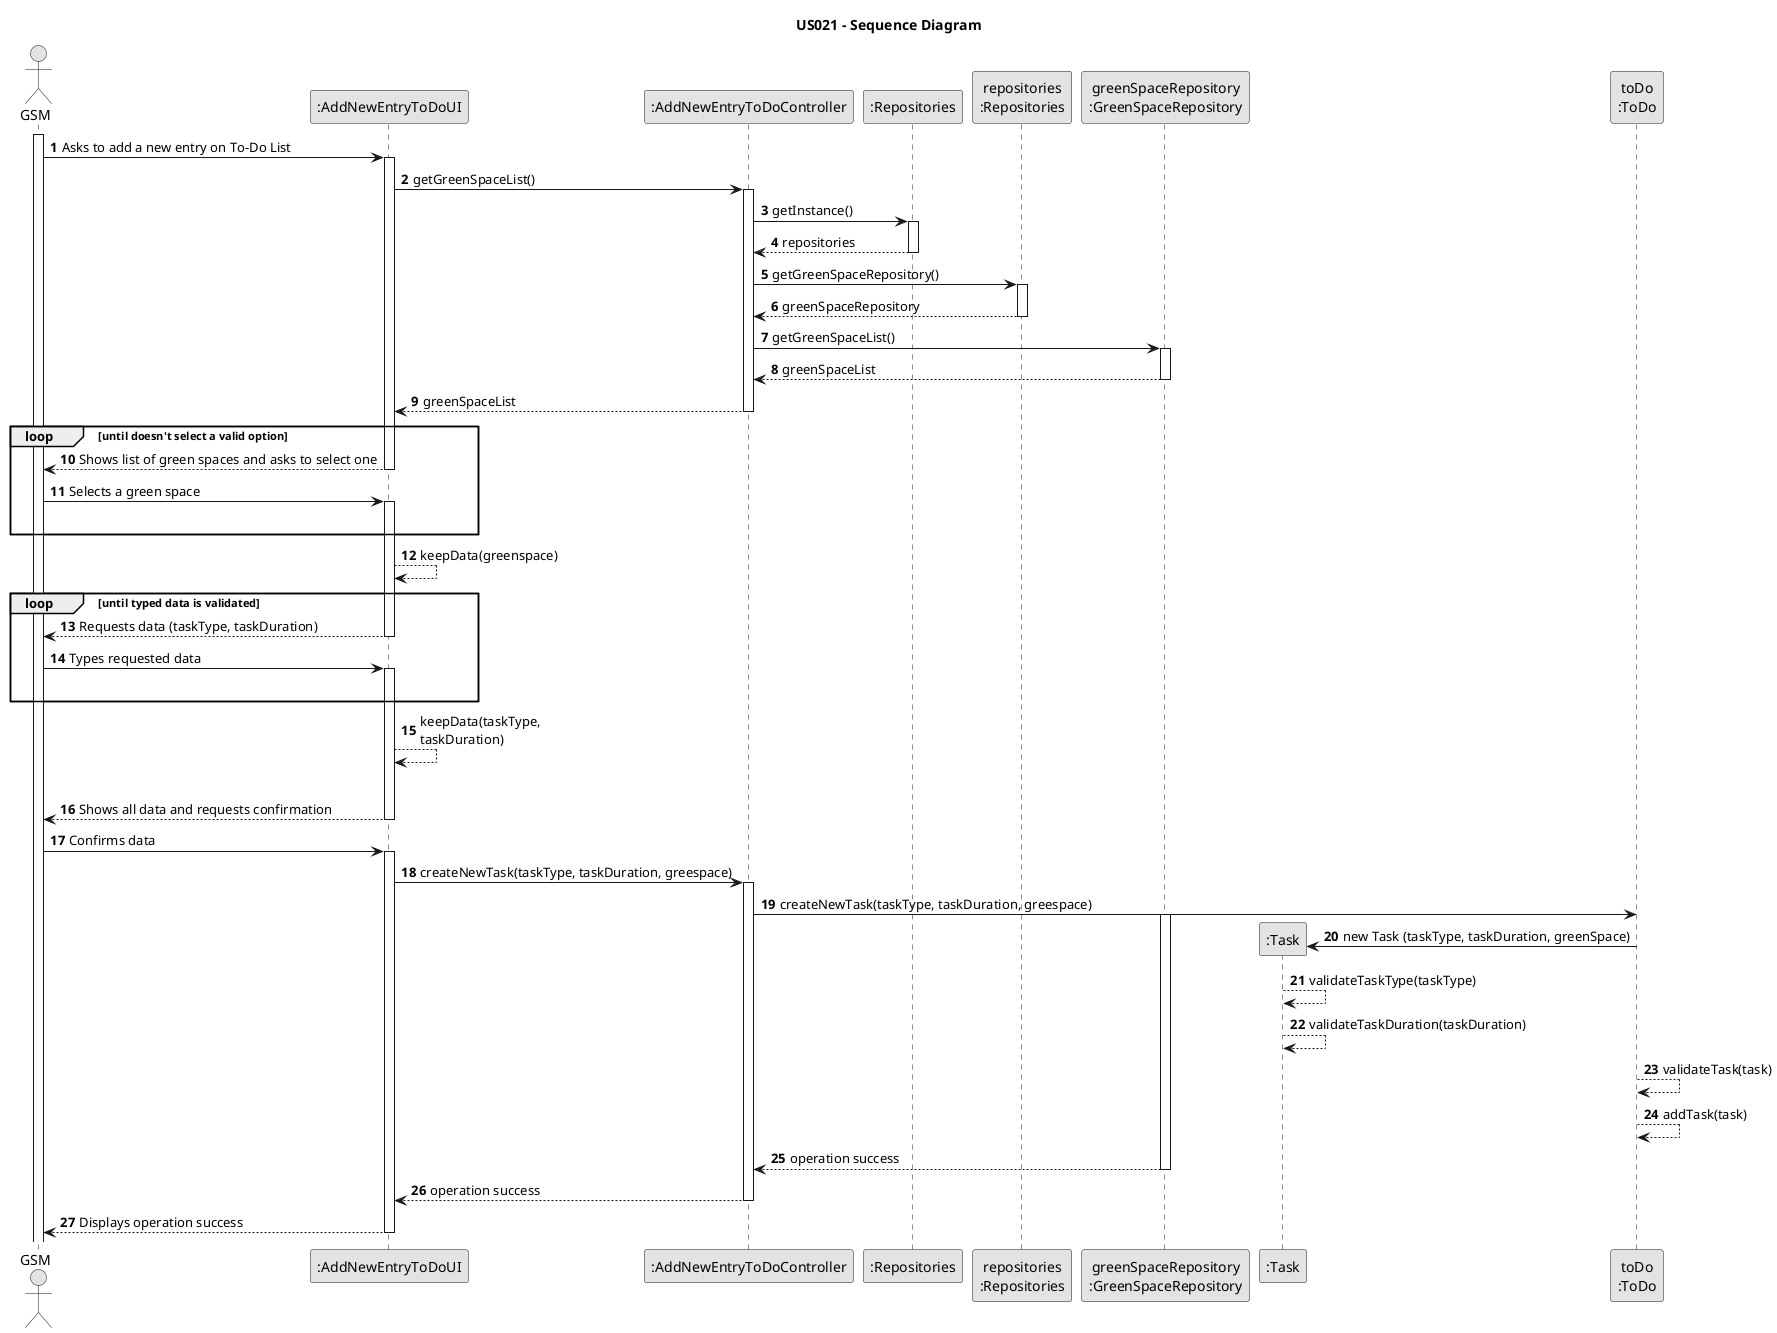 @startuml
skinparam monochrome true
skinparam packageStyle rectangle
skinparam shadowing false

title US021 - Sequence Diagram

autonumber

actor "GSM" as GSM
participant ":AddNewEntryToDoUI" as UI
participant ":AddNewEntryToDoController" as CTRL
participant ":Repositories" as REPO
participant "repositories\n:Repositories" as REPOInstance
participant "greenSpaceRepository\n:GreenSpaceRepository" as GreenSpaceREPO
participant ":Task" as Task
participant "toDo\n:ToDo" as Todo

activate GSM

    GSM -> UI : Asks to add a new entry on To-Do List
    activate UI

    UI -> CTRL : getGreenSpaceList()
    activate CTRL

        CTRL -> REPO : getInstance()
        activate REPO

            REPO --> CTRL : repositories
        deactivate REPO
        CTRL -> REPOInstance: getGreenSpaceRepository()

        activate REPOInstance

            REPOInstance --> CTRL : greenSpaceRepository
        deactivate REPOInstance

        CTRL -> GreenSpaceREPO : getGreenSpaceList()
        activate GreenSpaceREPO
        GreenSpaceREPO --> CTRL : greenSpaceList
        deactivate GreenSpaceREPO








CTRL --> UI : greenSpaceList
    deactivate CTRL


    loop until doesn't select a valid option
                    UI --> GSM : Shows list of green spaces and asks to select one
                deactivate UI

                GSM -> UI : Selects a green space

                activate UI
                |||
                end

            UI --> UI : keepData(greenspace)


    loop until typed data is validated

        UI --> GSM : Requests data (taskType, taskDuration)
    deactivate UI

    GSM -> UI : Types requested data

    activate UI
    |||

    end

        UI --> UI : keepData(taskType,\ntaskDuration)
        |||


                UI --> GSM : Shows all data and requests confirmation
deactivate UI
    GSM -> UI : Confirms data

    activate UI

    UI -> CTRL : createNewTask(taskType, taskDuration, greespace)
    activate CTRL

        CTRL -> Todo : createNewTask(taskType, taskDuration, greespace)

        activate GreenSpaceREPO

            Todo -> Task** : new Task (taskType, taskDuration, greenSpace)

            Task --> Task : validateTaskType(taskType)

            Task --> Task : validateTaskDuration(taskDuration)

            Todo --> Todo : validateTask(task)

            Todo --> Todo : addTask(task)

            GreenSpaceREPO --> CTRL : operation success
            deactivate GreenSpaceREPO
            CTRL --> UI : operation success
            deactivate CTRL
        UI --> GSM : Displays operation success
    deactivate UI

@enduml